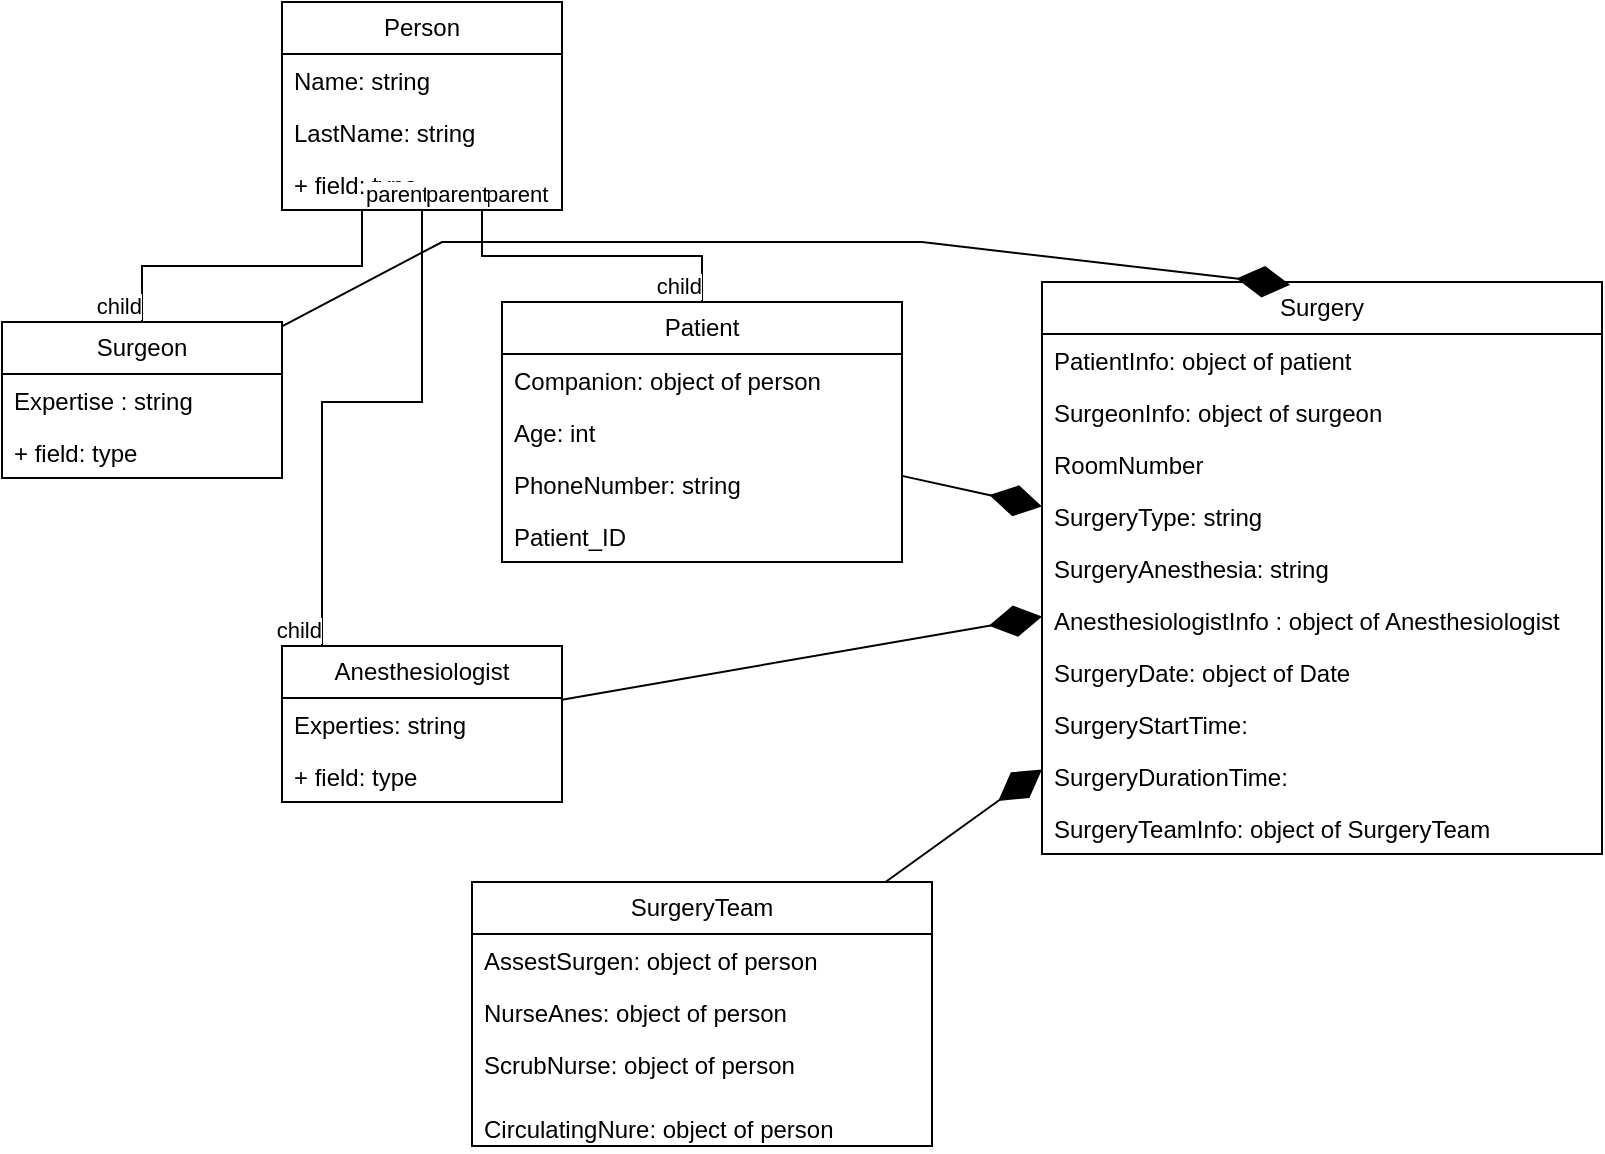<mxfile version="24.3.1" type="device">
  <diagram id="w68jyI-FTWIqQqtQz8KB" name="Page-1">
    <mxGraphModel dx="1050" dy="603" grid="1" gridSize="10" guides="1" tooltips="1" connect="1" arrows="1" fold="1" page="1" pageScale="1" pageWidth="850" pageHeight="1100" math="0" shadow="0">
      <root>
        <mxCell id="0" />
        <mxCell id="1" parent="0" />
        <mxCell id="ivLCqieOoTdw7MXz736P-1" value="Person" style="swimlane;fontStyle=0;childLayout=stackLayout;horizontal=1;startSize=26;fillColor=none;horizontalStack=0;resizeParent=1;resizeParentMax=0;resizeLast=0;collapsible=1;marginBottom=0;whiteSpace=wrap;html=1;" vertex="1" parent="1">
          <mxGeometry x="150" y="100" width="140" height="104" as="geometry" />
        </mxCell>
        <mxCell id="ivLCqieOoTdw7MXz736P-2" value="Name: string" style="text;strokeColor=none;fillColor=none;align=left;verticalAlign=top;spacingLeft=4;spacingRight=4;overflow=hidden;rotatable=0;points=[[0,0.5],[1,0.5]];portConstraint=eastwest;whiteSpace=wrap;html=1;" vertex="1" parent="ivLCqieOoTdw7MXz736P-1">
          <mxGeometry y="26" width="140" height="26" as="geometry" />
        </mxCell>
        <mxCell id="ivLCqieOoTdw7MXz736P-3" value="LastName: string" style="text;strokeColor=none;fillColor=none;align=left;verticalAlign=top;spacingLeft=4;spacingRight=4;overflow=hidden;rotatable=0;points=[[0,0.5],[1,0.5]];portConstraint=eastwest;whiteSpace=wrap;html=1;" vertex="1" parent="ivLCqieOoTdw7MXz736P-1">
          <mxGeometry y="52" width="140" height="26" as="geometry" />
        </mxCell>
        <mxCell id="ivLCqieOoTdw7MXz736P-4" value="+ field: type" style="text;strokeColor=none;fillColor=none;align=left;verticalAlign=top;spacingLeft=4;spacingRight=4;overflow=hidden;rotatable=0;points=[[0,0.5],[1,0.5]];portConstraint=eastwest;whiteSpace=wrap;html=1;" vertex="1" parent="ivLCqieOoTdw7MXz736P-1">
          <mxGeometry y="78" width="140" height="26" as="geometry" />
        </mxCell>
        <mxCell id="ivLCqieOoTdw7MXz736P-5" value="Surgeon" style="swimlane;fontStyle=0;childLayout=stackLayout;horizontal=1;startSize=26;fillColor=none;horizontalStack=0;resizeParent=1;resizeParentMax=0;resizeLast=0;collapsible=1;marginBottom=0;whiteSpace=wrap;html=1;" vertex="1" parent="1">
          <mxGeometry x="10" y="260" width="140" height="78" as="geometry" />
        </mxCell>
        <mxCell id="ivLCqieOoTdw7MXz736P-7" value="Expertise : string" style="text;strokeColor=none;fillColor=none;align=left;verticalAlign=top;spacingLeft=4;spacingRight=4;overflow=hidden;rotatable=0;points=[[0,0.5],[1,0.5]];portConstraint=eastwest;whiteSpace=wrap;html=1;" vertex="1" parent="ivLCqieOoTdw7MXz736P-5">
          <mxGeometry y="26" width="140" height="26" as="geometry" />
        </mxCell>
        <mxCell id="ivLCqieOoTdw7MXz736P-8" value="+ field: type" style="text;strokeColor=none;fillColor=none;align=left;verticalAlign=top;spacingLeft=4;spacingRight=4;overflow=hidden;rotatable=0;points=[[0,0.5],[1,0.5]];portConstraint=eastwest;whiteSpace=wrap;html=1;" vertex="1" parent="ivLCqieOoTdw7MXz736P-5">
          <mxGeometry y="52" width="140" height="26" as="geometry" />
        </mxCell>
        <mxCell id="ivLCqieOoTdw7MXz736P-9" value=" Patient" style="swimlane;fontStyle=0;childLayout=stackLayout;horizontal=1;startSize=26;fillColor=none;horizontalStack=0;resizeParent=1;resizeParentMax=0;resizeLast=0;collapsible=1;marginBottom=0;whiteSpace=wrap;html=1;" vertex="1" parent="1">
          <mxGeometry x="260" y="250" width="200" height="130" as="geometry" />
        </mxCell>
        <mxCell id="ivLCqieOoTdw7MXz736P-10" value="Companion: object of person" style="text;strokeColor=none;fillColor=none;align=left;verticalAlign=top;spacingLeft=4;spacingRight=4;overflow=hidden;rotatable=0;points=[[0,0.5],[1,0.5]];portConstraint=eastwest;whiteSpace=wrap;html=1;" vertex="1" parent="ivLCqieOoTdw7MXz736P-9">
          <mxGeometry y="26" width="200" height="26" as="geometry" />
        </mxCell>
        <mxCell id="ivLCqieOoTdw7MXz736P-11" value="Age: int" style="text;strokeColor=none;fillColor=none;align=left;verticalAlign=top;spacingLeft=4;spacingRight=4;overflow=hidden;rotatable=0;points=[[0,0.5],[1,0.5]];portConstraint=eastwest;whiteSpace=wrap;html=1;" vertex="1" parent="ivLCqieOoTdw7MXz736P-9">
          <mxGeometry y="52" width="200" height="26" as="geometry" />
        </mxCell>
        <mxCell id="ivLCqieOoTdw7MXz736P-12" value="PhoneNumber: string" style="text;strokeColor=none;fillColor=none;align=left;verticalAlign=top;spacingLeft=4;spacingRight=4;overflow=hidden;rotatable=0;points=[[0,0.5],[1,0.5]];portConstraint=eastwest;whiteSpace=wrap;html=1;" vertex="1" parent="ivLCqieOoTdw7MXz736P-9">
          <mxGeometry y="78" width="200" height="26" as="geometry" />
        </mxCell>
        <mxCell id="ivLCqieOoTdw7MXz736P-13" value="Patient_ID" style="text;strokeColor=none;fillColor=none;align=left;verticalAlign=top;spacingLeft=4;spacingRight=4;overflow=hidden;rotatable=0;points=[[0,0.5],[1,0.5]];portConstraint=eastwest;whiteSpace=wrap;html=1;" vertex="1" parent="ivLCqieOoTdw7MXz736P-9">
          <mxGeometry y="104" width="200" height="26" as="geometry" />
        </mxCell>
        <mxCell id="ivLCqieOoTdw7MXz736P-14" value="Surgery" style="swimlane;fontStyle=0;childLayout=stackLayout;horizontal=1;startSize=26;fillColor=none;horizontalStack=0;resizeParent=1;resizeParentMax=0;resizeLast=0;collapsible=1;marginBottom=0;whiteSpace=wrap;html=1;" vertex="1" parent="1">
          <mxGeometry x="530" y="240" width="280" height="286" as="geometry" />
        </mxCell>
        <mxCell id="ivLCqieOoTdw7MXz736P-15" value="PatientInfo: object of patient" style="text;strokeColor=none;fillColor=none;align=left;verticalAlign=top;spacingLeft=4;spacingRight=4;overflow=hidden;rotatable=0;points=[[0,0.5],[1,0.5]];portConstraint=eastwest;whiteSpace=wrap;html=1;" vertex="1" parent="ivLCqieOoTdw7MXz736P-14">
          <mxGeometry y="26" width="280" height="26" as="geometry" />
        </mxCell>
        <mxCell id="ivLCqieOoTdw7MXz736P-16" value="SurgeonInfo: object of surgeon" style="text;strokeColor=none;fillColor=none;align=left;verticalAlign=top;spacingLeft=4;spacingRight=4;overflow=hidden;rotatable=0;points=[[0,0.5],[1,0.5]];portConstraint=eastwest;whiteSpace=wrap;html=1;" vertex="1" parent="ivLCqieOoTdw7MXz736P-14">
          <mxGeometry y="52" width="280" height="26" as="geometry" />
        </mxCell>
        <mxCell id="ivLCqieOoTdw7MXz736P-17" value="RoomNumber" style="text;strokeColor=none;fillColor=none;align=left;verticalAlign=top;spacingLeft=4;spacingRight=4;overflow=hidden;rotatable=0;points=[[0,0.5],[1,0.5]];portConstraint=eastwest;whiteSpace=wrap;html=1;" vertex="1" parent="ivLCqieOoTdw7MXz736P-14">
          <mxGeometry y="78" width="280" height="26" as="geometry" />
        </mxCell>
        <mxCell id="ivLCqieOoTdw7MXz736P-25" value="SurgeryType: string" style="text;strokeColor=none;fillColor=none;align=left;verticalAlign=top;spacingLeft=4;spacingRight=4;overflow=hidden;rotatable=0;points=[[0,0.5],[1,0.5]];portConstraint=eastwest;whiteSpace=wrap;html=1;" vertex="1" parent="ivLCqieOoTdw7MXz736P-14">
          <mxGeometry y="104" width="280" height="26" as="geometry" />
        </mxCell>
        <mxCell id="ivLCqieOoTdw7MXz736P-26" value="SurgeryAnesthesia: string" style="text;strokeColor=none;fillColor=none;align=left;verticalAlign=top;spacingLeft=4;spacingRight=4;overflow=hidden;rotatable=0;points=[[0,0.5],[1,0.5]];portConstraint=eastwest;whiteSpace=wrap;html=1;" vertex="1" parent="ivLCqieOoTdw7MXz736P-14">
          <mxGeometry y="130" width="280" height="26" as="geometry" />
        </mxCell>
        <mxCell id="ivLCqieOoTdw7MXz736P-27" value="AnesthesiologistInfo : object of Anesthesiologist" style="text;strokeColor=none;fillColor=none;align=left;verticalAlign=top;spacingLeft=4;spacingRight=4;overflow=hidden;rotatable=0;points=[[0,0.5],[1,0.5]];portConstraint=eastwest;whiteSpace=wrap;html=1;" vertex="1" parent="ivLCqieOoTdw7MXz736P-14">
          <mxGeometry y="156" width="280" height="26" as="geometry" />
        </mxCell>
        <mxCell id="ivLCqieOoTdw7MXz736P-35" value="SurgeryDate: object of Date" style="text;strokeColor=none;fillColor=none;align=left;verticalAlign=top;spacingLeft=4;spacingRight=4;overflow=hidden;rotatable=0;points=[[0,0.5],[1,0.5]];portConstraint=eastwest;whiteSpace=wrap;html=1;" vertex="1" parent="ivLCqieOoTdw7MXz736P-14">
          <mxGeometry y="182" width="280" height="26" as="geometry" />
        </mxCell>
        <mxCell id="ivLCqieOoTdw7MXz736P-36" value="SurgeryStartTime:&amp;nbsp;" style="text;strokeColor=none;fillColor=none;align=left;verticalAlign=top;spacingLeft=4;spacingRight=4;overflow=hidden;rotatable=0;points=[[0,0.5],[1,0.5]];portConstraint=eastwest;whiteSpace=wrap;html=1;" vertex="1" parent="ivLCqieOoTdw7MXz736P-14">
          <mxGeometry y="208" width="280" height="26" as="geometry" />
        </mxCell>
        <mxCell id="ivLCqieOoTdw7MXz736P-37" value="SurgeryDurationTime:" style="text;strokeColor=none;fillColor=none;align=left;verticalAlign=top;spacingLeft=4;spacingRight=4;overflow=hidden;rotatable=0;points=[[0,0.5],[1,0.5]];portConstraint=eastwest;whiteSpace=wrap;html=1;" vertex="1" parent="ivLCqieOoTdw7MXz736P-14">
          <mxGeometry y="234" width="280" height="26" as="geometry" />
        </mxCell>
        <mxCell id="ivLCqieOoTdw7MXz736P-38" value="SurgeryTeamInfo: object of SurgeryTeam" style="text;strokeColor=none;fillColor=none;align=left;verticalAlign=top;spacingLeft=4;spacingRight=4;overflow=hidden;rotatable=0;points=[[0,0.5],[1,0.5]];portConstraint=eastwest;whiteSpace=wrap;html=1;" vertex="1" parent="ivLCqieOoTdw7MXz736P-14">
          <mxGeometry y="260" width="280" height="26" as="geometry" />
        </mxCell>
        <mxCell id="ivLCqieOoTdw7MXz736P-18" value="" style="endArrow=none;html=1;edgeStyle=orthogonalEdgeStyle;rounded=0;" edge="1" parent="1" source="ivLCqieOoTdw7MXz736P-1" target="ivLCqieOoTdw7MXz736P-5">
          <mxGeometry relative="1" as="geometry">
            <mxPoint x="340" y="310" as="sourcePoint" />
            <mxPoint x="500" y="310" as="targetPoint" />
            <Array as="points">
              <mxPoint x="190" y="232" />
              <mxPoint x="80" y="232" />
            </Array>
          </mxGeometry>
        </mxCell>
        <mxCell id="ivLCqieOoTdw7MXz736P-19" value="parent" style="edgeLabel;resizable=0;html=1;align=left;verticalAlign=bottom;" connectable="0" vertex="1" parent="ivLCqieOoTdw7MXz736P-18">
          <mxGeometry x="-1" relative="1" as="geometry" />
        </mxCell>
        <mxCell id="ivLCqieOoTdw7MXz736P-20" value="child" style="edgeLabel;resizable=0;html=1;align=right;verticalAlign=bottom;" connectable="0" vertex="1" parent="ivLCqieOoTdw7MXz736P-18">
          <mxGeometry x="1" relative="1" as="geometry" />
        </mxCell>
        <mxCell id="ivLCqieOoTdw7MXz736P-21" value="" style="endArrow=none;html=1;edgeStyle=orthogonalEdgeStyle;rounded=0;" edge="1" parent="1" source="ivLCqieOoTdw7MXz736P-1" target="ivLCqieOoTdw7MXz736P-9">
          <mxGeometry relative="1" as="geometry">
            <mxPoint x="340" y="310" as="sourcePoint" />
            <mxPoint x="500" y="310" as="targetPoint" />
            <Array as="points">
              <mxPoint x="250" y="227" />
              <mxPoint x="360" y="227" />
            </Array>
          </mxGeometry>
        </mxCell>
        <mxCell id="ivLCqieOoTdw7MXz736P-22" value="parent" style="edgeLabel;resizable=0;html=1;align=left;verticalAlign=bottom;" connectable="0" vertex="1" parent="ivLCqieOoTdw7MXz736P-21">
          <mxGeometry x="-1" relative="1" as="geometry" />
        </mxCell>
        <mxCell id="ivLCqieOoTdw7MXz736P-23" value="child" style="edgeLabel;resizable=0;html=1;align=right;verticalAlign=bottom;" connectable="0" vertex="1" parent="ivLCqieOoTdw7MXz736P-21">
          <mxGeometry x="1" relative="1" as="geometry" />
        </mxCell>
        <mxCell id="ivLCqieOoTdw7MXz736P-28" value="&lt;span style=&quot;text-align: left;&quot;&gt;Anesthesiologist&lt;/span&gt;" style="swimlane;fontStyle=0;childLayout=stackLayout;horizontal=1;startSize=26;fillColor=none;horizontalStack=0;resizeParent=1;resizeParentMax=0;resizeLast=0;collapsible=1;marginBottom=0;whiteSpace=wrap;html=1;" vertex="1" parent="1">
          <mxGeometry x="150" y="422" width="140" height="78" as="geometry" />
        </mxCell>
        <mxCell id="ivLCqieOoTdw7MXz736P-29" value="Experties: string" style="text;strokeColor=none;fillColor=none;align=left;verticalAlign=top;spacingLeft=4;spacingRight=4;overflow=hidden;rotatable=0;points=[[0,0.5],[1,0.5]];portConstraint=eastwest;whiteSpace=wrap;html=1;" vertex="1" parent="ivLCqieOoTdw7MXz736P-28">
          <mxGeometry y="26" width="140" height="26" as="geometry" />
        </mxCell>
        <mxCell id="ivLCqieOoTdw7MXz736P-30" value="+ field: type" style="text;strokeColor=none;fillColor=none;align=left;verticalAlign=top;spacingLeft=4;spacingRight=4;overflow=hidden;rotatable=0;points=[[0,0.5],[1,0.5]];portConstraint=eastwest;whiteSpace=wrap;html=1;" vertex="1" parent="ivLCqieOoTdw7MXz736P-28">
          <mxGeometry y="52" width="140" height="26" as="geometry" />
        </mxCell>
        <mxCell id="ivLCqieOoTdw7MXz736P-32" value="" style="endArrow=none;html=1;edgeStyle=orthogonalEdgeStyle;rounded=0;" edge="1" parent="1" source="ivLCqieOoTdw7MXz736P-1" target="ivLCqieOoTdw7MXz736P-28">
          <mxGeometry relative="1" as="geometry">
            <mxPoint x="340" y="310" as="sourcePoint" />
            <mxPoint x="500" y="310" as="targetPoint" />
            <Array as="points">
              <mxPoint x="220" y="300" />
              <mxPoint x="170" y="300" />
            </Array>
          </mxGeometry>
        </mxCell>
        <mxCell id="ivLCqieOoTdw7MXz736P-33" value="parent" style="edgeLabel;resizable=0;html=1;align=left;verticalAlign=bottom;" connectable="0" vertex="1" parent="ivLCqieOoTdw7MXz736P-32">
          <mxGeometry x="-1" relative="1" as="geometry" />
        </mxCell>
        <mxCell id="ivLCqieOoTdw7MXz736P-34" value="child" style="edgeLabel;resizable=0;html=1;align=right;verticalAlign=bottom;" connectable="0" vertex="1" parent="ivLCqieOoTdw7MXz736P-32">
          <mxGeometry x="1" relative="1" as="geometry" />
        </mxCell>
        <mxCell id="ivLCqieOoTdw7MXz736P-39" value="&lt;span style=&quot;text-align: left;&quot;&gt;SurgeryTeam&lt;/span&gt;" style="swimlane;fontStyle=0;childLayout=stackLayout;horizontal=1;startSize=26;fillColor=none;horizontalStack=0;resizeParent=1;resizeParentMax=0;resizeLast=0;collapsible=1;marginBottom=0;whiteSpace=wrap;html=1;" vertex="1" parent="1">
          <mxGeometry x="245" y="540" width="230" height="132" as="geometry" />
        </mxCell>
        <mxCell id="ivLCqieOoTdw7MXz736P-40" value="AssestSurgen: object of person" style="text;strokeColor=none;fillColor=none;align=left;verticalAlign=top;spacingLeft=4;spacingRight=4;overflow=hidden;rotatable=0;points=[[0,0.5],[1,0.5]];portConstraint=eastwest;whiteSpace=wrap;html=1;" vertex="1" parent="ivLCqieOoTdw7MXz736P-39">
          <mxGeometry y="26" width="230" height="26" as="geometry" />
        </mxCell>
        <mxCell id="ivLCqieOoTdw7MXz736P-41" value="NurseAnes: object of person" style="text;strokeColor=none;fillColor=none;align=left;verticalAlign=top;spacingLeft=4;spacingRight=4;overflow=hidden;rotatable=0;points=[[0,0.5],[1,0.5]];portConstraint=eastwest;whiteSpace=wrap;html=1;" vertex="1" parent="ivLCqieOoTdw7MXz736P-39">
          <mxGeometry y="52" width="230" height="26" as="geometry" />
        </mxCell>
        <mxCell id="ivLCqieOoTdw7MXz736P-42" value="ScrubNurse: object of person" style="text;strokeColor=none;fillColor=none;align=left;verticalAlign=top;spacingLeft=4;spacingRight=4;overflow=hidden;rotatable=0;points=[[0,0.5],[1,0.5]];portConstraint=eastwest;whiteSpace=wrap;html=1;" vertex="1" parent="ivLCqieOoTdw7MXz736P-39">
          <mxGeometry y="78" width="230" height="32" as="geometry" />
        </mxCell>
        <mxCell id="ivLCqieOoTdw7MXz736P-43" value="CirculatingNure: object of person" style="text;strokeColor=none;fillColor=none;align=left;verticalAlign=top;spacingLeft=4;spacingRight=4;overflow=hidden;rotatable=0;points=[[0,0.5],[1,0.5]];portConstraint=eastwest;whiteSpace=wrap;html=1;" vertex="1" parent="ivLCqieOoTdw7MXz736P-39">
          <mxGeometry y="110" width="230" height="22" as="geometry" />
        </mxCell>
        <mxCell id="ivLCqieOoTdw7MXz736P-45" value="" style="endArrow=diamondThin;endFill=1;endSize=24;html=1;rounded=0;" edge="1" parent="1" source="ivLCqieOoTdw7MXz736P-39" target="ivLCqieOoTdw7MXz736P-14">
          <mxGeometry width="160" relative="1" as="geometry">
            <mxPoint x="370" y="440" as="sourcePoint" />
            <mxPoint x="530" y="440" as="targetPoint" />
          </mxGeometry>
        </mxCell>
        <mxCell id="ivLCqieOoTdw7MXz736P-46" value="" style="endArrow=diamondThin;endFill=1;endSize=24;html=1;rounded=0;" edge="1" parent="1" source="ivLCqieOoTdw7MXz736P-28" target="ivLCqieOoTdw7MXz736P-14">
          <mxGeometry width="160" relative="1" as="geometry">
            <mxPoint x="370" y="440" as="sourcePoint" />
            <mxPoint x="530" y="440" as="targetPoint" />
          </mxGeometry>
        </mxCell>
        <mxCell id="ivLCqieOoTdw7MXz736P-47" value="" style="endArrow=diamondThin;endFill=1;endSize=24;html=1;rounded=0;" edge="1" parent="1" source="ivLCqieOoTdw7MXz736P-9" target="ivLCqieOoTdw7MXz736P-14">
          <mxGeometry width="160" relative="1" as="geometry">
            <mxPoint x="370" y="440" as="sourcePoint" />
            <mxPoint x="530" y="440" as="targetPoint" />
          </mxGeometry>
        </mxCell>
        <mxCell id="ivLCqieOoTdw7MXz736P-48" value="" style="endArrow=diamondThin;endFill=1;endSize=24;html=1;rounded=0;entryX=0.443;entryY=0.005;entryDx=0;entryDy=0;entryPerimeter=0;" edge="1" parent="1" source="ivLCqieOoTdw7MXz736P-5" target="ivLCqieOoTdw7MXz736P-14">
          <mxGeometry width="160" relative="1" as="geometry">
            <mxPoint x="370" y="440" as="sourcePoint" />
            <mxPoint x="530" y="440" as="targetPoint" />
            <Array as="points">
              <mxPoint x="230" y="220" />
              <mxPoint x="470" y="220" />
            </Array>
          </mxGeometry>
        </mxCell>
      </root>
    </mxGraphModel>
  </diagram>
</mxfile>
